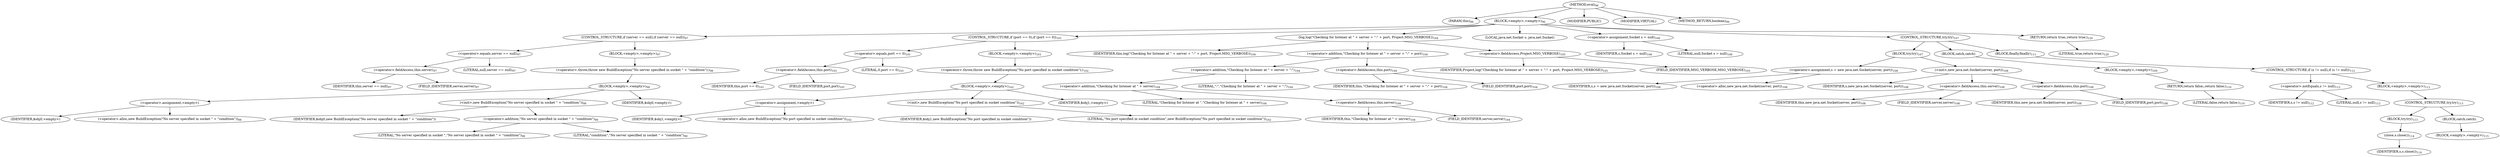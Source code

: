 digraph "eval" {  
"41" [label = <(METHOD,eval)<SUB>96</SUB>> ]
"8" [label = <(PARAM,this)<SUB>96</SUB>> ]
"42" [label = <(BLOCK,&lt;empty&gt;,&lt;empty&gt;)<SUB>96</SUB>> ]
"43" [label = <(CONTROL_STRUCTURE,if (server == null),if (server == null))<SUB>97</SUB>> ]
"44" [label = <(&lt;operator&gt;.equals,server == null)<SUB>97</SUB>> ]
"45" [label = <(&lt;operator&gt;.fieldAccess,this.server)<SUB>97</SUB>> ]
"46" [label = <(IDENTIFIER,this,server == null)<SUB>97</SUB>> ]
"47" [label = <(FIELD_IDENTIFIER,server,server)<SUB>97</SUB>> ]
"48" [label = <(LITERAL,null,server == null)<SUB>97</SUB>> ]
"49" [label = <(BLOCK,&lt;empty&gt;,&lt;empty&gt;)<SUB>97</SUB>> ]
"50" [label = <(&lt;operator&gt;.throw,throw new BuildException(&quot;No server specified in socket &quot; + &quot;condition&quot;);)<SUB>98</SUB>> ]
"51" [label = <(BLOCK,&lt;empty&gt;,&lt;empty&gt;)<SUB>98</SUB>> ]
"52" [label = <(&lt;operator&gt;.assignment,&lt;empty&gt;)> ]
"53" [label = <(IDENTIFIER,$obj0,&lt;empty&gt;)> ]
"54" [label = <(&lt;operator&gt;.alloc,new BuildException(&quot;No server specified in socket &quot; + &quot;condition&quot;))<SUB>98</SUB>> ]
"55" [label = <(&lt;init&gt;,new BuildException(&quot;No server specified in socket &quot; + &quot;condition&quot;))<SUB>98</SUB>> ]
"56" [label = <(IDENTIFIER,$obj0,new BuildException(&quot;No server specified in socket &quot; + &quot;condition&quot;))> ]
"57" [label = <(&lt;operator&gt;.addition,&quot;No server specified in socket &quot; + &quot;condition&quot;)<SUB>98</SUB>> ]
"58" [label = <(LITERAL,&quot;No server specified in socket &quot;,&quot;No server specified in socket &quot; + &quot;condition&quot;)<SUB>98</SUB>> ]
"59" [label = <(LITERAL,&quot;condition&quot;,&quot;No server specified in socket &quot; + &quot;condition&quot;)<SUB>99</SUB>> ]
"60" [label = <(IDENTIFIER,$obj0,&lt;empty&gt;)> ]
"61" [label = <(CONTROL_STRUCTURE,if (port == 0),if (port == 0))<SUB>101</SUB>> ]
"62" [label = <(&lt;operator&gt;.equals,port == 0)<SUB>101</SUB>> ]
"63" [label = <(&lt;operator&gt;.fieldAccess,this.port)<SUB>101</SUB>> ]
"64" [label = <(IDENTIFIER,this,port == 0)<SUB>101</SUB>> ]
"65" [label = <(FIELD_IDENTIFIER,port,port)<SUB>101</SUB>> ]
"66" [label = <(LITERAL,0,port == 0)<SUB>101</SUB>> ]
"67" [label = <(BLOCK,&lt;empty&gt;,&lt;empty&gt;)<SUB>101</SUB>> ]
"68" [label = <(&lt;operator&gt;.throw,throw new BuildException(&quot;No port specified in socket condition&quot;);)<SUB>102</SUB>> ]
"69" [label = <(BLOCK,&lt;empty&gt;,&lt;empty&gt;)<SUB>102</SUB>> ]
"70" [label = <(&lt;operator&gt;.assignment,&lt;empty&gt;)> ]
"71" [label = <(IDENTIFIER,$obj1,&lt;empty&gt;)> ]
"72" [label = <(&lt;operator&gt;.alloc,new BuildException(&quot;No port specified in socket condition&quot;))<SUB>102</SUB>> ]
"73" [label = <(&lt;init&gt;,new BuildException(&quot;No port specified in socket condition&quot;))<SUB>102</SUB>> ]
"74" [label = <(IDENTIFIER,$obj1,new BuildException(&quot;No port specified in socket condition&quot;))> ]
"75" [label = <(LITERAL,&quot;No port specified in socket condition&quot;,new BuildException(&quot;No port specified in socket condition&quot;))<SUB>102</SUB>> ]
"76" [label = <(IDENTIFIER,$obj1,&lt;empty&gt;)> ]
"77" [label = <(log,log(&quot;Checking for listener at &quot; + server + &quot;:&quot; + port, Project.MSG_VERBOSE))<SUB>104</SUB>> ]
"7" [label = <(IDENTIFIER,this,log(&quot;Checking for listener at &quot; + server + &quot;:&quot; + port, Project.MSG_VERBOSE))<SUB>104</SUB>> ]
"78" [label = <(&lt;operator&gt;.addition,&quot;Checking for listener at &quot; + server + &quot;:&quot; + port)<SUB>104</SUB>> ]
"79" [label = <(&lt;operator&gt;.addition,&quot;Checking for listener at &quot; + server + &quot;:&quot;)<SUB>104</SUB>> ]
"80" [label = <(&lt;operator&gt;.addition,&quot;Checking for listener at &quot; + server)<SUB>104</SUB>> ]
"81" [label = <(LITERAL,&quot;Checking for listener at &quot;,&quot;Checking for listener at &quot; + server)<SUB>104</SUB>> ]
"82" [label = <(&lt;operator&gt;.fieldAccess,this.server)<SUB>104</SUB>> ]
"83" [label = <(IDENTIFIER,this,&quot;Checking for listener at &quot; + server)<SUB>104</SUB>> ]
"84" [label = <(FIELD_IDENTIFIER,server,server)<SUB>104</SUB>> ]
"85" [label = <(LITERAL,&quot;:&quot;,&quot;Checking for listener at &quot; + server + &quot;:&quot;)<SUB>104</SUB>> ]
"86" [label = <(&lt;operator&gt;.fieldAccess,this.port)<SUB>104</SUB>> ]
"87" [label = <(IDENTIFIER,this,&quot;Checking for listener at &quot; + server + &quot;:&quot; + port)<SUB>104</SUB>> ]
"88" [label = <(FIELD_IDENTIFIER,port,port)<SUB>104</SUB>> ]
"89" [label = <(&lt;operator&gt;.fieldAccess,Project.MSG_VERBOSE)<SUB>105</SUB>> ]
"90" [label = <(IDENTIFIER,Project,log(&quot;Checking for listener at &quot; + server + &quot;:&quot; + port, Project.MSG_VERBOSE))<SUB>105</SUB>> ]
"91" [label = <(FIELD_IDENTIFIER,MSG_VERBOSE,MSG_VERBOSE)<SUB>105</SUB>> ]
"10" [label = <(LOCAL,java.net.Socket s: java.net.Socket)> ]
"92" [label = <(&lt;operator&gt;.assignment,Socket s = null)<SUB>106</SUB>> ]
"93" [label = <(IDENTIFIER,s,Socket s = null)<SUB>106</SUB>> ]
"94" [label = <(LITERAL,null,Socket s = null)<SUB>106</SUB>> ]
"95" [label = <(CONTROL_STRUCTURE,try,try)<SUB>107</SUB>> ]
"96" [label = <(BLOCK,try,try)<SUB>107</SUB>> ]
"97" [label = <(&lt;operator&gt;.assignment,s = new java.net.Socket(server, port))<SUB>108</SUB>> ]
"98" [label = <(IDENTIFIER,s,s = new java.net.Socket(server, port))<SUB>108</SUB>> ]
"99" [label = <(&lt;operator&gt;.alloc,new java.net.Socket(server, port))<SUB>108</SUB>> ]
"100" [label = <(&lt;init&gt;,new java.net.Socket(server, port))<SUB>108</SUB>> ]
"9" [label = <(IDENTIFIER,s,new java.net.Socket(server, port))<SUB>108</SUB>> ]
"101" [label = <(&lt;operator&gt;.fieldAccess,this.server)<SUB>108</SUB>> ]
"102" [label = <(IDENTIFIER,this,new java.net.Socket(server, port))<SUB>108</SUB>> ]
"103" [label = <(FIELD_IDENTIFIER,server,server)<SUB>108</SUB>> ]
"104" [label = <(&lt;operator&gt;.fieldAccess,this.port)<SUB>108</SUB>> ]
"105" [label = <(IDENTIFIER,this,new java.net.Socket(server, port))<SUB>108</SUB>> ]
"106" [label = <(FIELD_IDENTIFIER,port,port)<SUB>108</SUB>> ]
"107" [label = <(BLOCK,catch,catch)> ]
"108" [label = <(BLOCK,&lt;empty&gt;,&lt;empty&gt;)<SUB>109</SUB>> ]
"109" [label = <(RETURN,return false;,return false;)<SUB>110</SUB>> ]
"110" [label = <(LITERAL,false,return false;)<SUB>110</SUB>> ]
"111" [label = <(BLOCK,finally,finally)<SUB>111</SUB>> ]
"112" [label = <(CONTROL_STRUCTURE,if (s != null),if (s != null))<SUB>112</SUB>> ]
"113" [label = <(&lt;operator&gt;.notEquals,s != null)<SUB>112</SUB>> ]
"114" [label = <(IDENTIFIER,s,s != null)<SUB>112</SUB>> ]
"115" [label = <(LITERAL,null,s != null)<SUB>112</SUB>> ]
"116" [label = <(BLOCK,&lt;empty&gt;,&lt;empty&gt;)<SUB>112</SUB>> ]
"117" [label = <(CONTROL_STRUCTURE,try,try)<SUB>113</SUB>> ]
"118" [label = <(BLOCK,try,try)<SUB>113</SUB>> ]
"119" [label = <(close,s.close())<SUB>114</SUB>> ]
"120" [label = <(IDENTIFIER,s,s.close())<SUB>114</SUB>> ]
"121" [label = <(BLOCK,catch,catch)> ]
"122" [label = <(BLOCK,&lt;empty&gt;,&lt;empty&gt;)<SUB>115</SUB>> ]
"123" [label = <(RETURN,return true;,return true;)<SUB>120</SUB>> ]
"124" [label = <(LITERAL,true,return true;)<SUB>120</SUB>> ]
"125" [label = <(MODIFIER,PUBLIC)> ]
"126" [label = <(MODIFIER,VIRTUAL)> ]
"127" [label = <(METHOD_RETURN,boolean)<SUB>96</SUB>> ]
  "41" -> "8" 
  "41" -> "42" 
  "41" -> "125" 
  "41" -> "126" 
  "41" -> "127" 
  "42" -> "43" 
  "42" -> "61" 
  "42" -> "77" 
  "42" -> "10" 
  "42" -> "92" 
  "42" -> "95" 
  "42" -> "123" 
  "43" -> "44" 
  "43" -> "49" 
  "44" -> "45" 
  "44" -> "48" 
  "45" -> "46" 
  "45" -> "47" 
  "49" -> "50" 
  "50" -> "51" 
  "51" -> "52" 
  "51" -> "55" 
  "51" -> "60" 
  "52" -> "53" 
  "52" -> "54" 
  "55" -> "56" 
  "55" -> "57" 
  "57" -> "58" 
  "57" -> "59" 
  "61" -> "62" 
  "61" -> "67" 
  "62" -> "63" 
  "62" -> "66" 
  "63" -> "64" 
  "63" -> "65" 
  "67" -> "68" 
  "68" -> "69" 
  "69" -> "70" 
  "69" -> "73" 
  "69" -> "76" 
  "70" -> "71" 
  "70" -> "72" 
  "73" -> "74" 
  "73" -> "75" 
  "77" -> "7" 
  "77" -> "78" 
  "77" -> "89" 
  "78" -> "79" 
  "78" -> "86" 
  "79" -> "80" 
  "79" -> "85" 
  "80" -> "81" 
  "80" -> "82" 
  "82" -> "83" 
  "82" -> "84" 
  "86" -> "87" 
  "86" -> "88" 
  "89" -> "90" 
  "89" -> "91" 
  "92" -> "93" 
  "92" -> "94" 
  "95" -> "96" 
  "95" -> "107" 
  "95" -> "111" 
  "96" -> "97" 
  "96" -> "100" 
  "97" -> "98" 
  "97" -> "99" 
  "100" -> "9" 
  "100" -> "101" 
  "100" -> "104" 
  "101" -> "102" 
  "101" -> "103" 
  "104" -> "105" 
  "104" -> "106" 
  "107" -> "108" 
  "108" -> "109" 
  "109" -> "110" 
  "111" -> "112" 
  "112" -> "113" 
  "112" -> "116" 
  "113" -> "114" 
  "113" -> "115" 
  "116" -> "117" 
  "117" -> "118" 
  "117" -> "121" 
  "118" -> "119" 
  "119" -> "120" 
  "121" -> "122" 
  "123" -> "124" 
}

